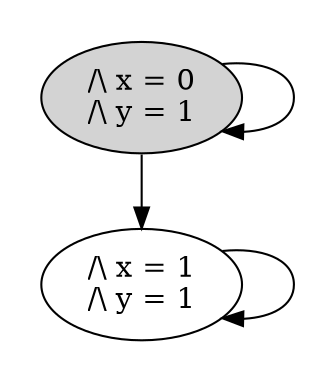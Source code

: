 strict digraph DiskGraph {
nodesep=0.35;
subgraph cluster_graph {
color="white";
-3810599722284383802 [label="/\\ x = 0\n/\\ y = 1",style = filled]
-3810599722284383802 -> -5135245217667083873 [label="",color="black",fontcolor="black"];
-5135245217667083873 [label="/\\ x = 1\n/\\ y = 1"];
-3810599722284383802 -> -3810599722284383802 [label="",color="black",fontcolor="black"];
-5135245217667083873 -> -5135245217667083873 [label="",color="black",fontcolor="black"];
-5135245217667083873 -> -5135245217667083873 [label="",color="black",fontcolor="black"];
{rank = same; -3810599722284383802;}
{rank = same; -5135245217667083873;}
}
}